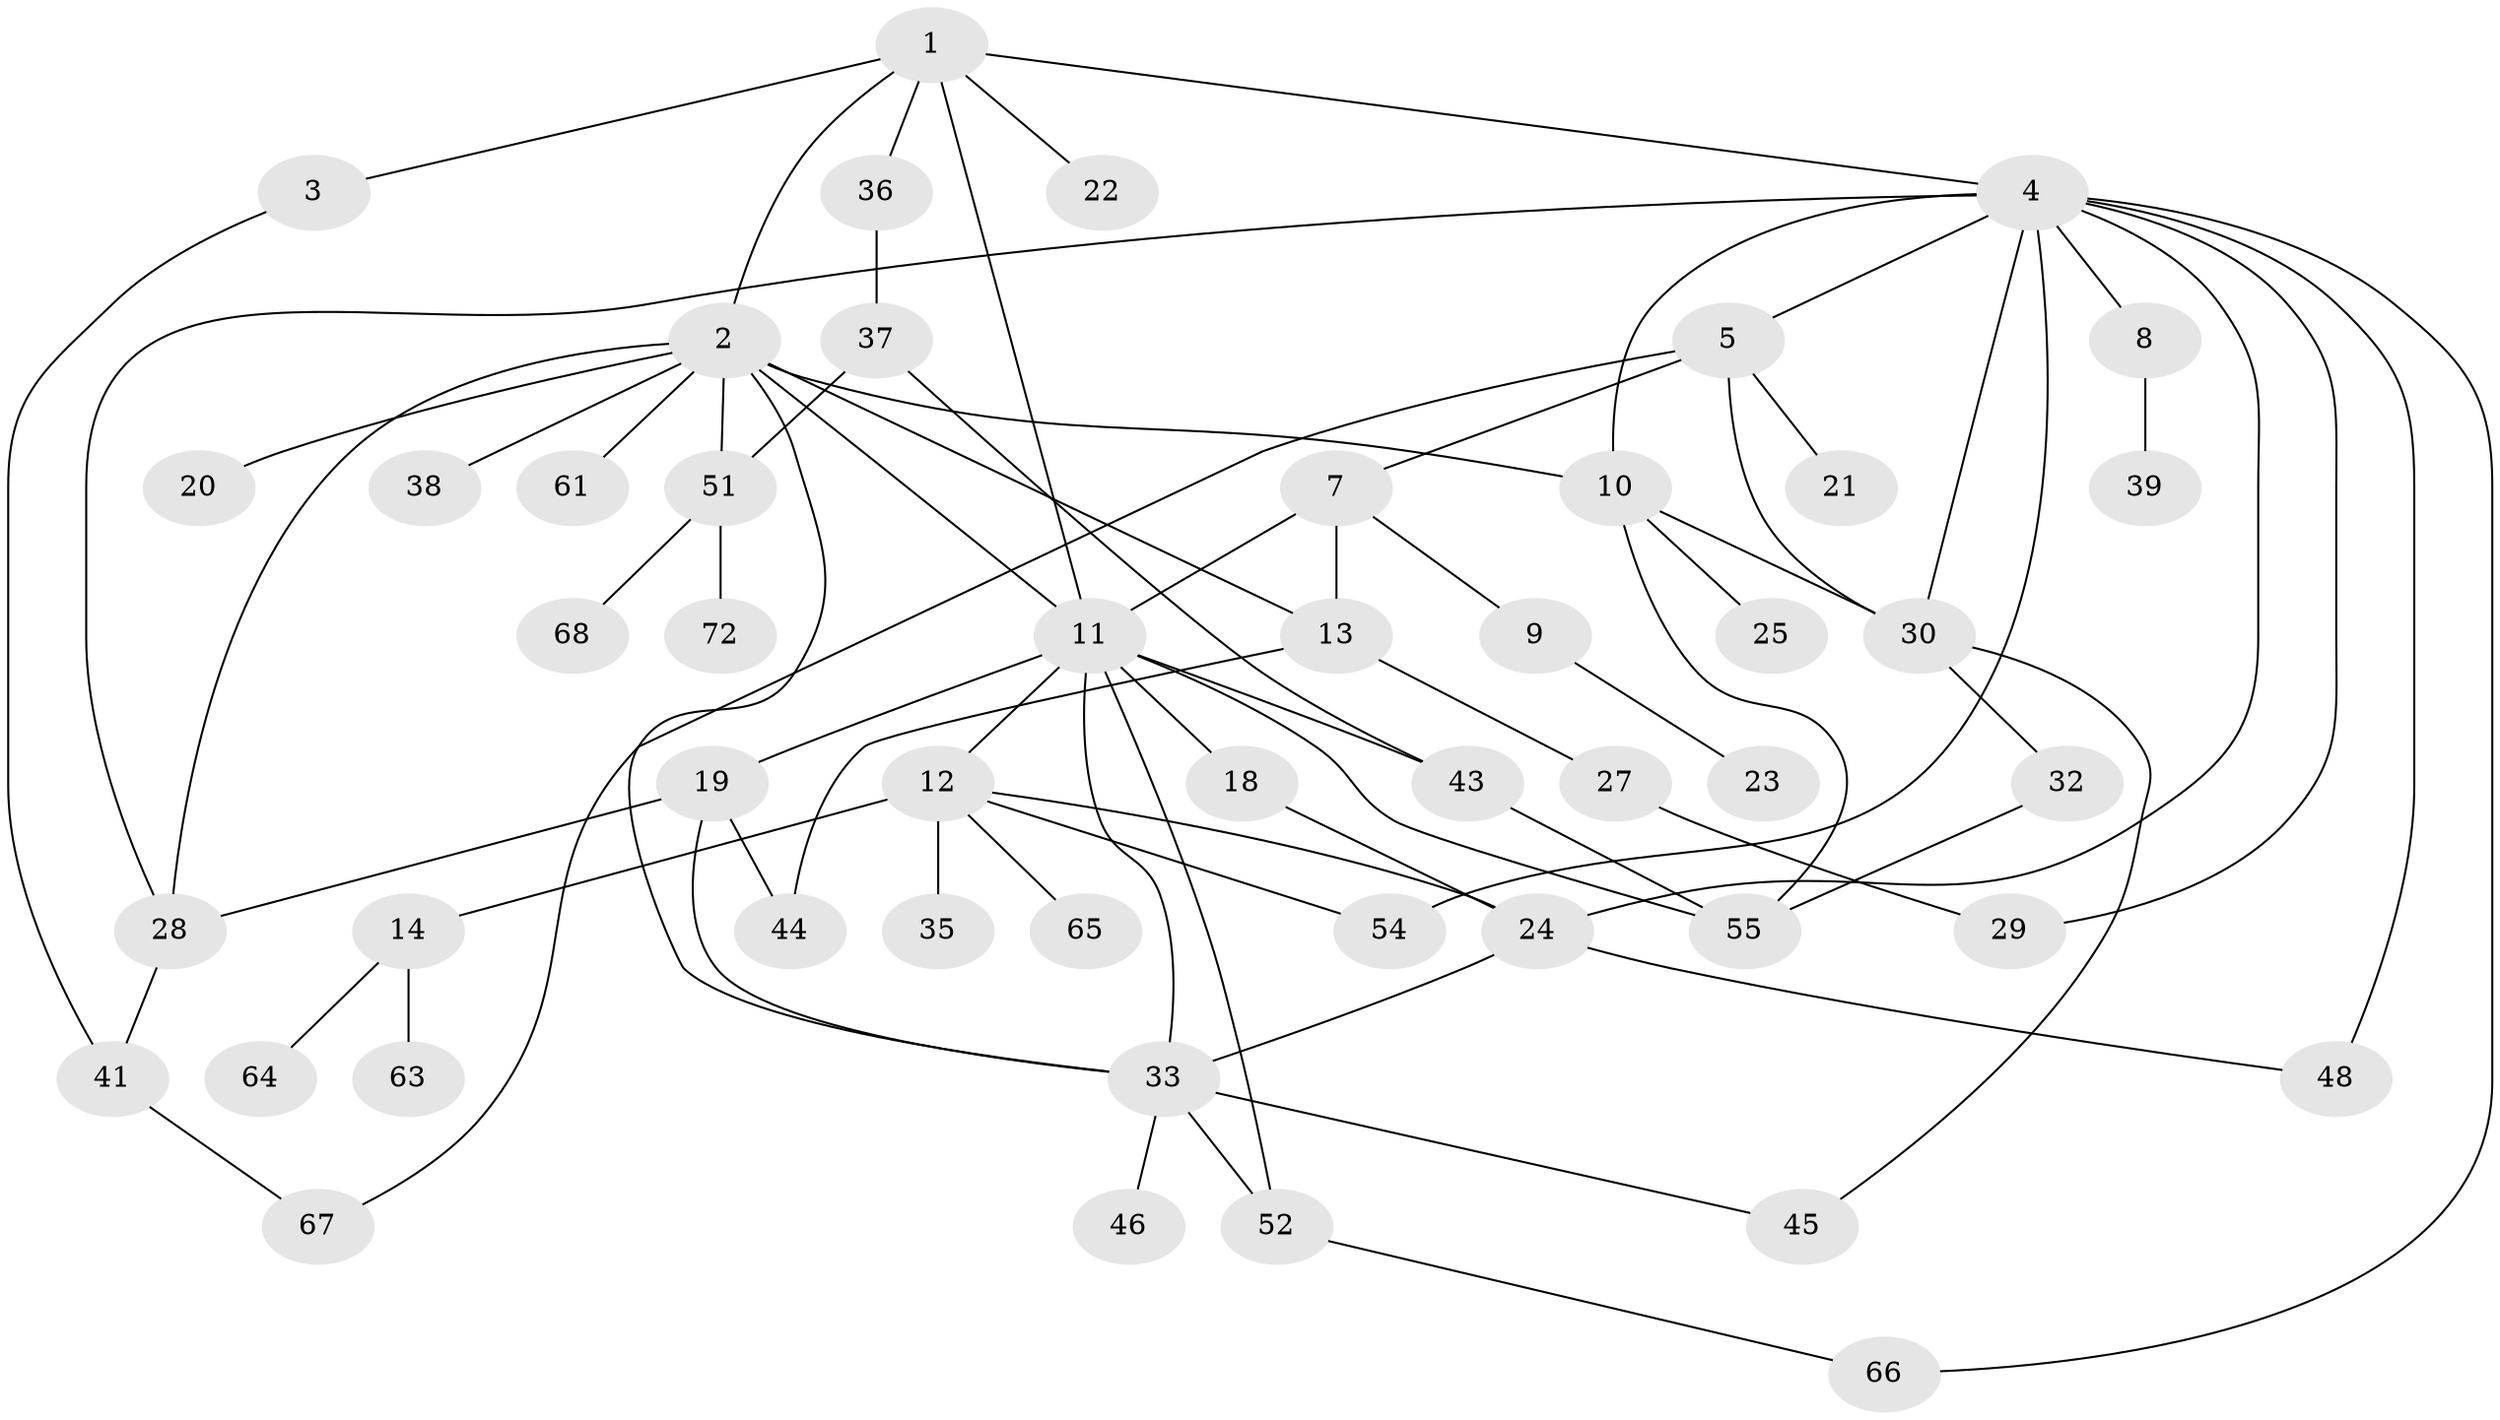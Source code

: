 // original degree distribution, {5: 0.08333333333333333, 8: 0.027777777777777776, 2: 0.3055555555555556, 4: 0.1388888888888889, 3: 0.1527777777777778, 9: 0.013888888888888888, 6: 0.027777777777777776, 1: 0.25}
// Generated by graph-tools (version 1.1) at 2025/10/02/27/25 16:10:51]
// undirected, 50 vertices, 76 edges
graph export_dot {
graph [start="1"]
  node [color=gray90,style=filled];
  1 [super="+26"];
  2 [super="+40"];
  3;
  4 [super="+6"];
  5 [super="+15"];
  7 [super="+34"];
  8;
  9 [super="+17"];
  10 [super="+31"];
  11 [super="+16"];
  12 [super="+49"];
  13;
  14 [super="+57"];
  18;
  19 [super="+50"];
  20;
  21;
  22;
  23;
  24 [super="+71"];
  25;
  27 [super="+47"];
  28;
  29 [super="+53"];
  30 [super="+62"];
  32;
  33 [super="+42"];
  35;
  36;
  37 [super="+70"];
  38;
  39;
  41 [super="+59"];
  43 [super="+69"];
  44;
  45;
  46;
  48 [super="+56"];
  51 [super="+60"];
  52;
  54;
  55 [super="+58"];
  61;
  63;
  64;
  65;
  66;
  67;
  68;
  72;
  1 -- 2;
  1 -- 3;
  1 -- 4;
  1 -- 22;
  1 -- 11;
  1 -- 36;
  2 -- 13;
  2 -- 20;
  2 -- 38;
  2 -- 28;
  2 -- 11;
  2 -- 33;
  2 -- 51;
  2 -- 61;
  2 -- 10;
  3 -- 41;
  4 -- 5;
  4 -- 8;
  4 -- 10;
  4 -- 29;
  4 -- 54;
  4 -- 48;
  4 -- 66;
  4 -- 28;
  4 -- 30;
  4 -- 24;
  5 -- 7;
  5 -- 67;
  5 -- 30;
  5 -- 21;
  7 -- 9;
  7 -- 11 [weight=2];
  7 -- 13;
  8 -- 39;
  9 -- 23;
  10 -- 25;
  10 -- 30;
  10 -- 55;
  11 -- 12 [weight=2];
  11 -- 19;
  11 -- 52;
  11 -- 43;
  11 -- 33;
  11 -- 18;
  11 -- 55;
  12 -- 14;
  12 -- 35;
  12 -- 54;
  12 -- 65;
  12 -- 24;
  13 -- 27;
  13 -- 44;
  14 -- 63;
  14 -- 64;
  18 -- 24;
  19 -- 28;
  19 -- 44;
  19 -- 33;
  24 -- 33;
  24 -- 48;
  27 -- 29;
  28 -- 41;
  30 -- 32;
  30 -- 45;
  32 -- 55;
  33 -- 45;
  33 -- 46;
  33 -- 52 [weight=2];
  36 -- 37;
  37 -- 43;
  37 -- 51;
  41 -- 67;
  43 -- 55;
  51 -- 68;
  51 -- 72;
  52 -- 66;
}
